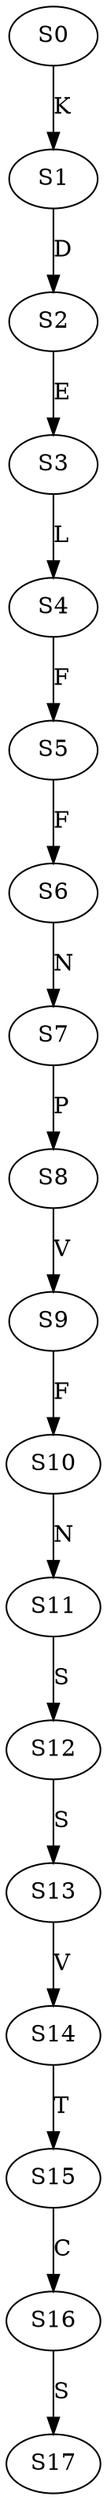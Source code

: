 strict digraph  {
	S0 -> S1 [ label = K ];
	S1 -> S2 [ label = D ];
	S2 -> S3 [ label = E ];
	S3 -> S4 [ label = L ];
	S4 -> S5 [ label = F ];
	S5 -> S6 [ label = F ];
	S6 -> S7 [ label = N ];
	S7 -> S8 [ label = P ];
	S8 -> S9 [ label = V ];
	S9 -> S10 [ label = F ];
	S10 -> S11 [ label = N ];
	S11 -> S12 [ label = S ];
	S12 -> S13 [ label = S ];
	S13 -> S14 [ label = V ];
	S14 -> S15 [ label = T ];
	S15 -> S16 [ label = C ];
	S16 -> S17 [ label = S ];
}
